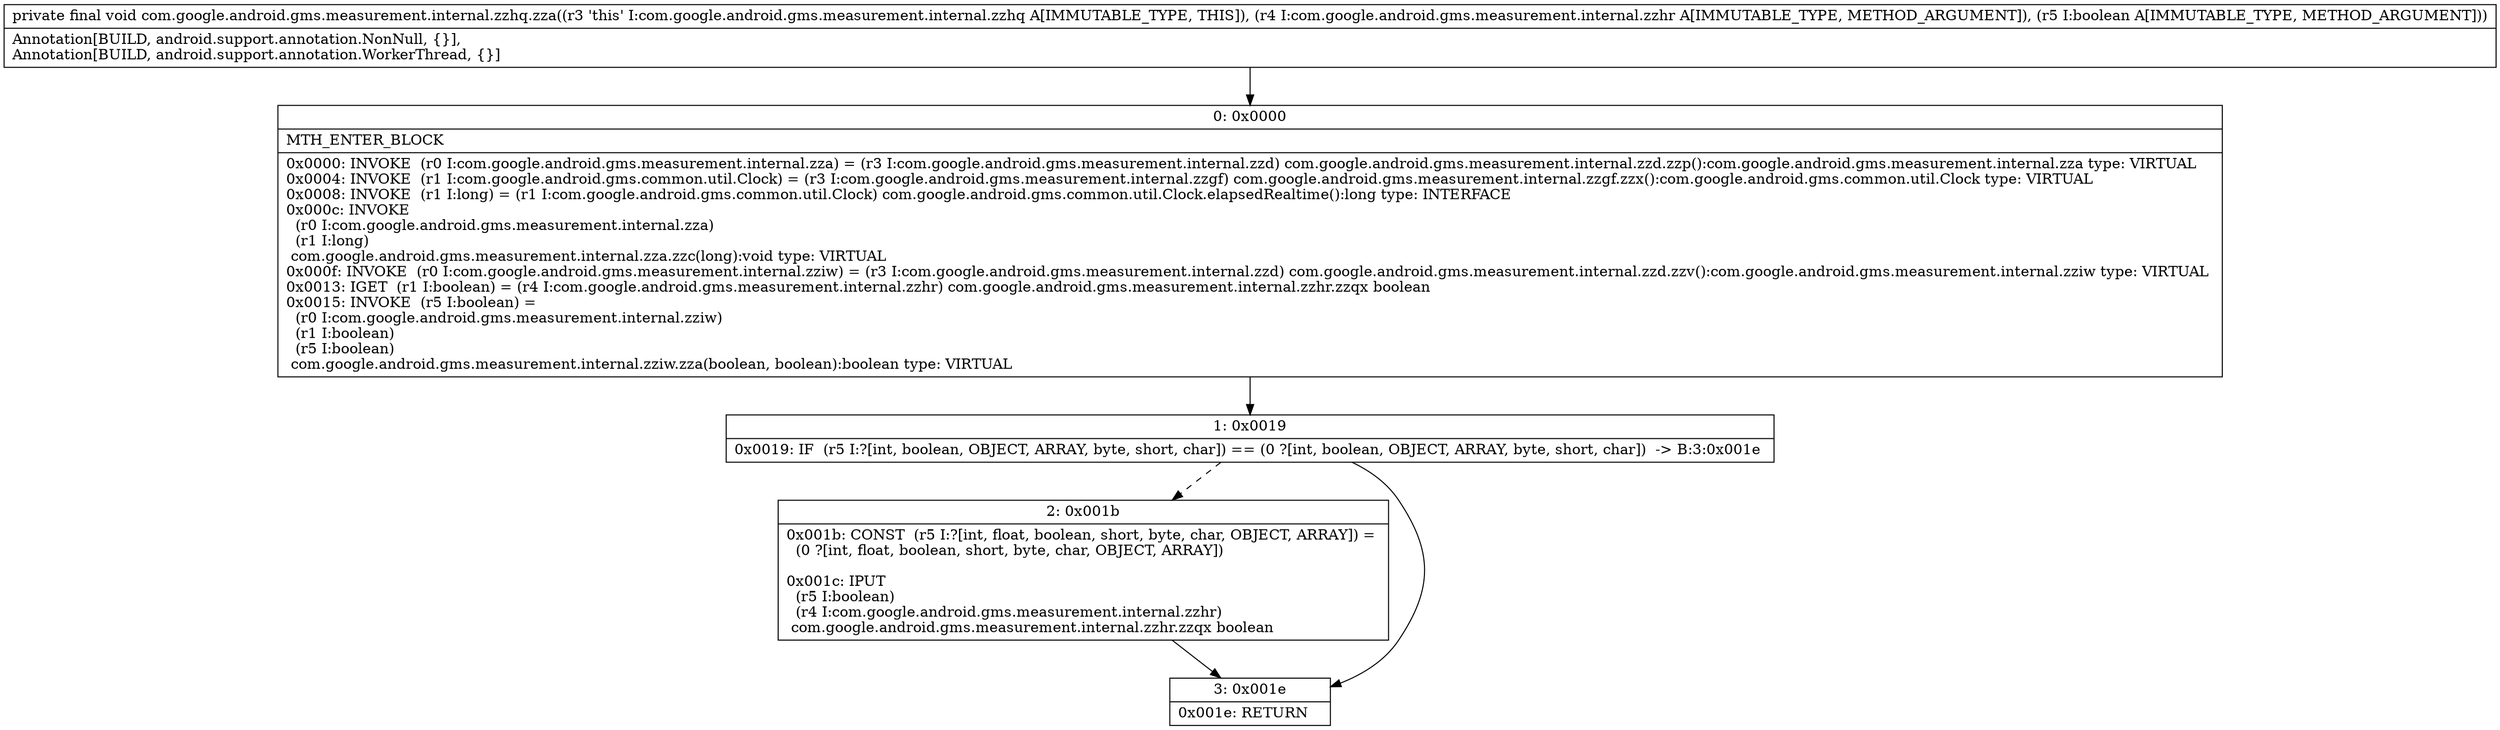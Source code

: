 digraph "CFG forcom.google.android.gms.measurement.internal.zzhq.zza(Lcom\/google\/android\/gms\/measurement\/internal\/zzhr;Z)V" {
Node_0 [shape=record,label="{0\:\ 0x0000|MTH_ENTER_BLOCK\l|0x0000: INVOKE  (r0 I:com.google.android.gms.measurement.internal.zza) = (r3 I:com.google.android.gms.measurement.internal.zzd) com.google.android.gms.measurement.internal.zzd.zzp():com.google.android.gms.measurement.internal.zza type: VIRTUAL \l0x0004: INVOKE  (r1 I:com.google.android.gms.common.util.Clock) = (r3 I:com.google.android.gms.measurement.internal.zzgf) com.google.android.gms.measurement.internal.zzgf.zzx():com.google.android.gms.common.util.Clock type: VIRTUAL \l0x0008: INVOKE  (r1 I:long) = (r1 I:com.google.android.gms.common.util.Clock) com.google.android.gms.common.util.Clock.elapsedRealtime():long type: INTERFACE \l0x000c: INVOKE  \l  (r0 I:com.google.android.gms.measurement.internal.zza)\l  (r1 I:long)\l com.google.android.gms.measurement.internal.zza.zzc(long):void type: VIRTUAL \l0x000f: INVOKE  (r0 I:com.google.android.gms.measurement.internal.zziw) = (r3 I:com.google.android.gms.measurement.internal.zzd) com.google.android.gms.measurement.internal.zzd.zzv():com.google.android.gms.measurement.internal.zziw type: VIRTUAL \l0x0013: IGET  (r1 I:boolean) = (r4 I:com.google.android.gms.measurement.internal.zzhr) com.google.android.gms.measurement.internal.zzhr.zzqx boolean \l0x0015: INVOKE  (r5 I:boolean) = \l  (r0 I:com.google.android.gms.measurement.internal.zziw)\l  (r1 I:boolean)\l  (r5 I:boolean)\l com.google.android.gms.measurement.internal.zziw.zza(boolean, boolean):boolean type: VIRTUAL \l}"];
Node_1 [shape=record,label="{1\:\ 0x0019|0x0019: IF  (r5 I:?[int, boolean, OBJECT, ARRAY, byte, short, char]) == (0 ?[int, boolean, OBJECT, ARRAY, byte, short, char])  \-\> B:3:0x001e \l}"];
Node_2 [shape=record,label="{2\:\ 0x001b|0x001b: CONST  (r5 I:?[int, float, boolean, short, byte, char, OBJECT, ARRAY]) = \l  (0 ?[int, float, boolean, short, byte, char, OBJECT, ARRAY])\l \l0x001c: IPUT  \l  (r5 I:boolean)\l  (r4 I:com.google.android.gms.measurement.internal.zzhr)\l com.google.android.gms.measurement.internal.zzhr.zzqx boolean \l}"];
Node_3 [shape=record,label="{3\:\ 0x001e|0x001e: RETURN   \l}"];
MethodNode[shape=record,label="{private final void com.google.android.gms.measurement.internal.zzhq.zza((r3 'this' I:com.google.android.gms.measurement.internal.zzhq A[IMMUTABLE_TYPE, THIS]), (r4 I:com.google.android.gms.measurement.internal.zzhr A[IMMUTABLE_TYPE, METHOD_ARGUMENT]), (r5 I:boolean A[IMMUTABLE_TYPE, METHOD_ARGUMENT]))  | Annotation[BUILD, android.support.annotation.NonNull, \{\}], \lAnnotation[BUILD, android.support.annotation.WorkerThread, \{\}]\l}"];
MethodNode -> Node_0;
Node_0 -> Node_1;
Node_1 -> Node_2[style=dashed];
Node_1 -> Node_3;
Node_2 -> Node_3;
}

